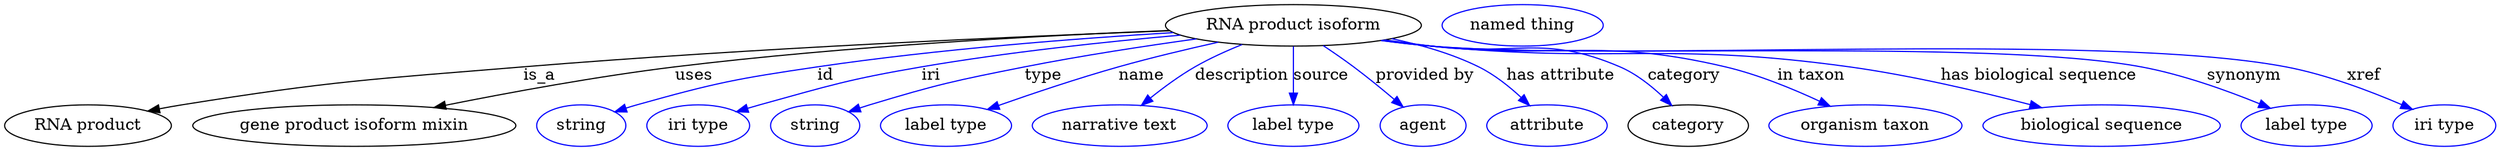 digraph {
	graph [bb="0,0,2151.3,123"];
	node [label="\N"];
	"RNA product isoform"	 [height=0.5,
		label="RNA product isoform",
		pos="1113.1,105",
		width=3.0692];
	"RNA product"	 [height=0.5,
		pos="72.144,18",
		width=2.004];
	"RNA product isoform" -> "RNA product"	 [label=is_a,
		lp="470.14,61.5",
		pos="e,124.27,30.469 1005.5,100.88 875.24,95.48 649.41,84.808 456.14,69 321.13,57.957 286.8,58.06 153.14,36 146.99,34.984 140.6,33.796 \
134.22,32.525"];
	"gene product isoform mixin"	 [height=0.5,
		pos="302.14,18",
		width=3.8816];
	"RNA product isoform" -> "gene product isoform mixin"	 [label=uses,
		lp="596.64,61.5",
		pos="e,373.8,33.469 1004.8,101.31 896.91,96.772 726.58,87.317 580.14,69 513.68,60.686 439.05,46.738 383.87,35.528"];
	id	 [color=blue,
		height=0.5,
		label=string,
		pos="498.14,18",
		width=1.0652];
	"RNA product isoform" -> id	 [color=blue,
		label=id,
		lp="711.14,61.5",
		pos="e,527.35,29.763 1008.5,99.206 925.65,93.795 807.09,84.228 704.14,69 633.18,58.503 615.04,55.986 546.14,36 543.16,35.135 540.1,34.172 \
537.04,33.153",
		style=solid];
	iri	 [color=blue,
		height=0.5,
		label="iri type",
		pos="599.14,18",
		width=1.2277];
	"RNA product isoform" -> iri	 [color=blue,
		label=iri,
		lp="804.14,61.5",
		pos="e,632.69,29.731 1014.9,96.75 952.1,90.758 869.02,81.506 796.14,69 731.86,57.969 715.93,53.666 653.14,36 649.61,35.005 645.96,33.919 \
642.3,32.789",
		style=solid];
	type	 [color=blue,
		height=0.5,
		label=string,
		pos="700.14,18",
		width=1.0652];
	"RNA product isoform" -> type	 [color=blue,
		label=type,
		lp="892.14,61.5",
		pos="e,729.28,29.811 1024.5,94.18 949.47,83.636 839.72,64.917 747.14,36 744.41,35.145 741.6,34.214 738.78,33.24",
		style=solid];
	name	 [color=blue,
		height=0.5,
		label="label type",
		pos="813.14,18",
		width=1.5707];
	"RNA product isoform" -> name	 [color=blue,
		label=name,
		lp="983.14,61.5",
		pos="e,850.14,31.641 1047.1,90.531 1020.8,84.418 990.41,76.89 963.14,69 928.13,58.869 889.17,45.561 859.73,35.079",
		style=solid];
	description	 [color=blue,
		height=0.5,
		label="narrative text",
		pos="963.14,18",
		width=2.0943];
	"RNA product isoform" -> description	 [color=blue,
		label=description,
		lp="1068.1,61.5",
		pos="e,982.29,35.579 1067.4,88.583 1054,83.075 1039.7,76.422 1027.1,69 1014.3,61.385 1001.2,51.418 990.22,42.317",
		style=solid];
	source	 [color=blue,
		height=0.5,
		label="label type",
		pos="1113.1,18",
		width=1.5707];
	"RNA product isoform" -> source	 [color=blue,
		label=source,
		lp="1137.6,61.5",
		pos="e,1113.1,36.003 1113.1,86.974 1113.1,75.192 1113.1,59.561 1113.1,46.158",
		style=solid];
	"provided by"	 [color=blue,
		height=0.5,
		label=agent,
		pos="1225.1,18",
		width=1.0291];
	"RNA product isoform" -> "provided by"	 [color=blue,
		label="provided by",
		lp="1227.6,61.5",
		pos="e,1207.8,33.951 1140.3,87.463 1148.7,81.773 1157.9,75.299 1166.1,69 1177.7,60.13 1190,49.709 1200.3,40.607",
		style=solid];
	"has attribute"	 [color=blue,
		height=0.5,
		label=attribute,
		pos="1332.1,18",
		width=1.4443];
	"RNA product isoform" -> "has attribute"	 [color=blue,
		label="has attribute",
		lp="1343.1,61.5",
		pos="e,1316.6,35.662 1200.3,93.785 1225,88.432 1251.4,80.559 1274.1,69 1287.1,62.411 1299.5,52.26 1309.4,42.745",
		style=solid];
	category	 [height=0.5,
		pos="1454.1,18",
		width=1.4443];
	"RNA product isoform" -> category	 [color=blue,
		label=category,
		lp="1450.1,61.5",
		pos="e,1439.2,35.251 1192.8,92.511 1205.9,90.578 1219.4,88.671 1232.1,87 1304,77.581 1327.6,97.715 1394.1,69 1408.3,62.895 1421.6,52.287 \
1432.1,42.321",
		style=solid];
	"in taxon"	 [color=blue,
		height=0.5,
		label="organism taxon",
		pos="1607.1,18",
		width=2.3109];
	"RNA product isoform" -> "in taxon"	 [color=blue,
		label="in taxon",
		lp="1560.1,61.5",
		pos="e,1575.5,34.728 1191.4,92.254 1205,90.307 1219,88.462 1232.1,87 1344.6,74.527 1376.1,95.331 1486.1,69 1513.9,62.357 1543.5,50.007 \
1566.4,39.124",
		style=solid];
	"has biological sequence"	 [color=blue,
		height=0.5,
		label="biological sequence",
		pos="1811.1,18",
		width=2.8525];
	"RNA product isoform" -> "has biological sequence"	 [color=blue,
		label="has biological sequence",
		lp="1757.6,61.5",
		pos="e,1757.5,33.412 1190.8,92.11 1204.5,90.155 1218.7,88.345 1232.1,87 1392,70.967 1434.1,91.387 1593.1,69 1645.8,61.588 1704.5,47.527 \
1747.7,36.044",
		style=solid];
	synonym	 [color=blue,
		height=0.5,
		label="label type",
		pos="1988.1,18",
		width=1.5707];
	"RNA product isoform" -> synonym	 [color=blue,
		label=synonym,
		lp="1931.1,61.5",
		pos="e,1956.2,32.869 1189.8,92.014 1203.8,90.03 1218.4,88.235 1232.1,87 1368.3,74.753 1712.8,94.575 1847.1,69 1881.8,62.401 1919.3,48.496 \
1946.9,36.87",
		style=solid];
	xref	 [color=blue,
		height=0.5,
		label="iri type",
		pos="2107.1,18",
		width=1.2277];
	"RNA product isoform" -> xref	 [color=blue,
		label=xref,
		lp="2033.6,61.5",
		pos="e,2078.2,31.715 1189.8,91.959 1203.8,89.981 1218.4,88.202 1232.1,87 1394.9,72.754 1806.6,99.361 1967.1,69 2002.7,62.27 2041.3,47.65 \
2068.9,35.781",
		style=solid];
	"named thing_category"	 [color=blue,
		height=0.5,
		label="named thing",
		pos="1311.1,105",
		width=1.9318];
}
